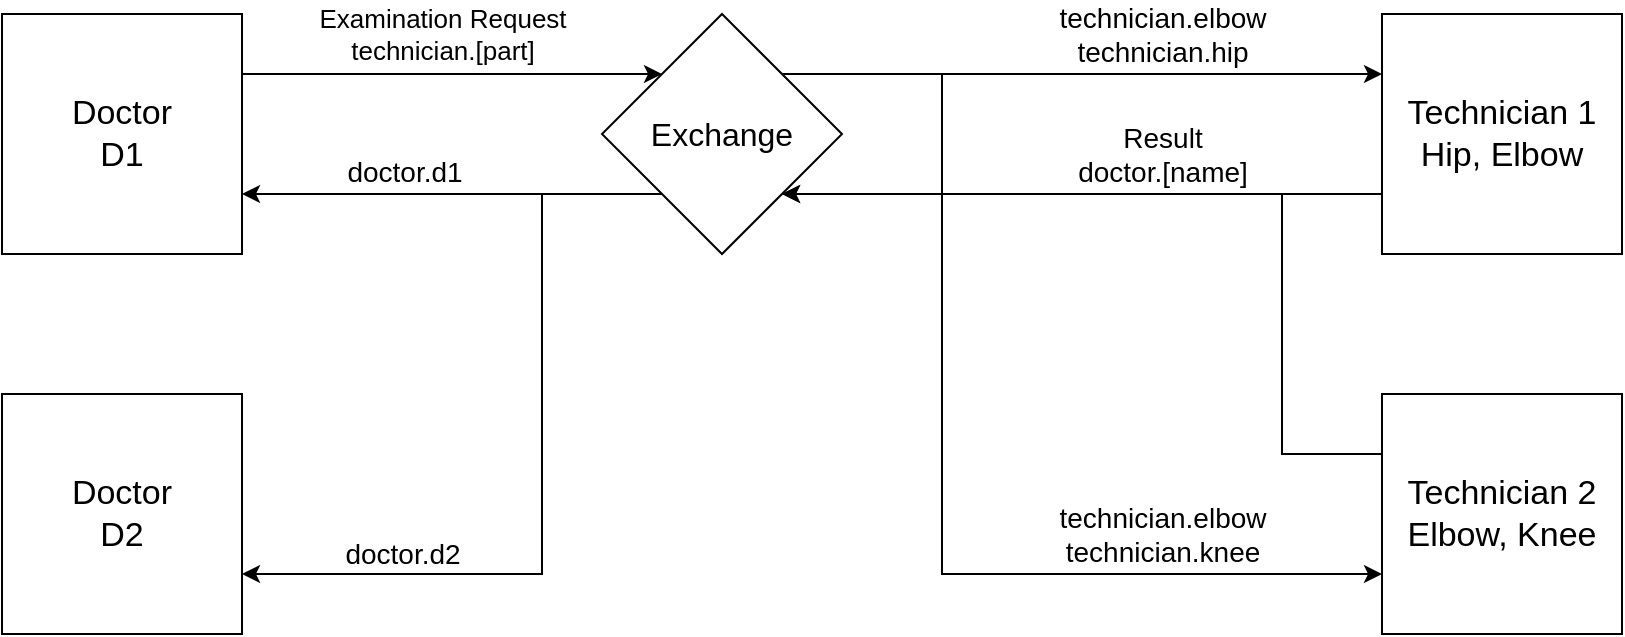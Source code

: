 <mxfile version="24.4.4" type="device">
  <diagram name="Page-1" id="sI9e1fHFrfJs-_LdTwua">
    <mxGraphModel dx="1651" dy="655" grid="1" gridSize="10" guides="1" tooltips="1" connect="1" arrows="1" fold="1" page="1" pageScale="1" pageWidth="1169" pageHeight="827" math="0" shadow="0">
      <root>
        <mxCell id="0" />
        <mxCell id="1" parent="0" />
        <mxCell id="vs6JcDgXwGCLQ-Z0eXuk-1" value="&lt;font style=&quot;font-size: 17px;&quot;&gt;Doctor&lt;br&gt;D1&lt;/font&gt;" style="whiteSpace=wrap;html=1;aspect=fixed;" vertex="1" parent="1">
          <mxGeometry x="120" y="80" width="120" height="120" as="geometry" />
        </mxCell>
        <mxCell id="vs6JcDgXwGCLQ-Z0eXuk-8" style="edgeStyle=orthogonalEdgeStyle;rounded=0;orthogonalLoop=1;jettySize=auto;html=1;exitX=0;exitY=0.75;exitDx=0;exitDy=0;entryX=1;entryY=1;entryDx=0;entryDy=0;" edge="1" parent="1" source="vs6JcDgXwGCLQ-Z0eXuk-2" target="vs6JcDgXwGCLQ-Z0eXuk-3">
          <mxGeometry relative="1" as="geometry" />
        </mxCell>
        <mxCell id="vs6JcDgXwGCLQ-Z0eXuk-9" value="&lt;font style=&quot;font-size: 14px;&quot;&gt;Result&lt;/font&gt;&lt;div&gt;&lt;font style=&quot;font-size: 14px;&quot;&gt;doctor.[name]&lt;/font&gt;&lt;/div&gt;" style="edgeLabel;html=1;align=center;verticalAlign=middle;resizable=0;points=[];" vertex="1" connectable="0" parent="vs6JcDgXwGCLQ-Z0eXuk-8">
          <mxGeometry x="-0.267" y="-2" relative="1" as="geometry">
            <mxPoint y="-18" as="offset" />
          </mxGeometry>
        </mxCell>
        <mxCell id="vs6JcDgXwGCLQ-Z0eXuk-2" value="&lt;font style=&quot;font-size: 17px;&quot;&gt;Technician 1&lt;br&gt;Hip, Elbow&lt;/font&gt;" style="whiteSpace=wrap;html=1;aspect=fixed;" vertex="1" parent="1">
          <mxGeometry x="810" y="80" width="120" height="120" as="geometry" />
        </mxCell>
        <mxCell id="vs6JcDgXwGCLQ-Z0eXuk-6" value="&lt;font style=&quot;font-size: 14px;&quot;&gt;technician.elbow&lt;br&gt;technician.hip&lt;/font&gt;" style="edgeStyle=orthogonalEdgeStyle;rounded=0;orthogonalLoop=1;jettySize=auto;html=1;exitX=1;exitY=0;exitDx=0;exitDy=0;entryX=0;entryY=0.25;entryDx=0;entryDy=0;" edge="1" parent="1">
          <mxGeometry x="0.267" y="20" relative="1" as="geometry">
            <mxPoint x="510" y="110" as="sourcePoint" />
            <mxPoint x="810" y="110" as="targetPoint" />
            <mxPoint as="offset" />
          </mxGeometry>
        </mxCell>
        <mxCell id="vs6JcDgXwGCLQ-Z0eXuk-7" value="&lt;font style=&quot;font-size: 14px;&quot;&gt;technician.elbow&lt;br&gt;technician.knee&lt;/font&gt;" style="edgeStyle=orthogonalEdgeStyle;rounded=0;orthogonalLoop=1;jettySize=auto;html=1;exitX=1;exitY=0;exitDx=0;exitDy=0;entryX=0;entryY=0.75;entryDx=0;entryDy=0;" edge="1" parent="1" source="vs6JcDgXwGCLQ-Z0eXuk-3" target="vs6JcDgXwGCLQ-Z0eXuk-5">
          <mxGeometry x="0.6" y="20" relative="1" as="geometry">
            <Array as="points">
              <mxPoint x="590" y="110" />
              <mxPoint x="590" y="360" />
            </Array>
            <mxPoint as="offset" />
          </mxGeometry>
        </mxCell>
        <mxCell id="vs6JcDgXwGCLQ-Z0eXuk-11" style="edgeStyle=orthogonalEdgeStyle;rounded=0;orthogonalLoop=1;jettySize=auto;html=1;exitX=0;exitY=1;exitDx=0;exitDy=0;entryX=1;entryY=0.75;entryDx=0;entryDy=0;" edge="1" parent="1" source="vs6JcDgXwGCLQ-Z0eXuk-3" target="vs6JcDgXwGCLQ-Z0eXuk-1">
          <mxGeometry relative="1" as="geometry" />
        </mxCell>
        <mxCell id="vs6JcDgXwGCLQ-Z0eXuk-14" value="&lt;font style=&quot;font-size: 14px;&quot;&gt;doctor.d1&lt;/font&gt;" style="edgeLabel;html=1;align=center;verticalAlign=middle;resizable=0;points=[];" vertex="1" connectable="0" parent="vs6JcDgXwGCLQ-Z0eXuk-11">
          <mxGeometry x="0.229" relative="1" as="geometry">
            <mxPoint y="-11" as="offset" />
          </mxGeometry>
        </mxCell>
        <mxCell id="vs6JcDgXwGCLQ-Z0eXuk-13" value="&lt;font style=&quot;font-size: 14px;&quot;&gt;doctor.d2&lt;/font&gt;" style="edgeStyle=orthogonalEdgeStyle;rounded=0;orthogonalLoop=1;jettySize=auto;html=1;exitX=0;exitY=1;exitDx=0;exitDy=0;entryX=1;entryY=0.75;entryDx=0;entryDy=0;" edge="1" parent="1">
          <mxGeometry x="0.6" y="-10" relative="1" as="geometry">
            <mxPoint x="450" y="170" as="sourcePoint" />
            <mxPoint x="240" y="360" as="targetPoint" />
            <Array as="points">
              <mxPoint x="390" y="170" />
              <mxPoint x="390" y="360" />
            </Array>
            <mxPoint as="offset" />
          </mxGeometry>
        </mxCell>
        <mxCell id="vs6JcDgXwGCLQ-Z0eXuk-3" value="&lt;font style=&quot;font-size: 16px;&quot;&gt;Exchange&lt;/font&gt;" style="rhombus;whiteSpace=wrap;html=1;" vertex="1" parent="1">
          <mxGeometry x="420" y="80" width="120" height="120" as="geometry" />
        </mxCell>
        <mxCell id="vs6JcDgXwGCLQ-Z0eXuk-4" value="&lt;font style=&quot;font-size: 13px;&quot;&gt;Examination Request&lt;br&gt;technician.[part]&lt;/font&gt;" style="endArrow=classic;html=1;rounded=0;exitX=1;exitY=0.25;exitDx=0;exitDy=0;entryX=0;entryY=0;entryDx=0;entryDy=0;" edge="1" parent="1" source="vs6JcDgXwGCLQ-Z0eXuk-1" target="vs6JcDgXwGCLQ-Z0eXuk-3">
          <mxGeometry x="-0.048" y="20" width="50" height="50" relative="1" as="geometry">
            <mxPoint x="560" y="600" as="sourcePoint" />
            <mxPoint x="610" y="550" as="targetPoint" />
            <mxPoint as="offset" />
          </mxGeometry>
        </mxCell>
        <mxCell id="vs6JcDgXwGCLQ-Z0eXuk-10" style="edgeStyle=orthogonalEdgeStyle;rounded=0;orthogonalLoop=1;jettySize=auto;html=1;exitX=0;exitY=0.25;exitDx=0;exitDy=0;entryX=1;entryY=1;entryDx=0;entryDy=0;" edge="1" parent="1" source="vs6JcDgXwGCLQ-Z0eXuk-5" target="vs6JcDgXwGCLQ-Z0eXuk-3">
          <mxGeometry relative="1" as="geometry">
            <Array as="points">
              <mxPoint x="760" y="300" />
              <mxPoint x="760" y="170" />
            </Array>
          </mxGeometry>
        </mxCell>
        <mxCell id="vs6JcDgXwGCLQ-Z0eXuk-5" value="&lt;font style=&quot;font-size: 17px;&quot;&gt;Technician 2&lt;br&gt;Elbow, Knee&lt;/font&gt;" style="whiteSpace=wrap;html=1;aspect=fixed;" vertex="1" parent="1">
          <mxGeometry x="810" y="270" width="120" height="120" as="geometry" />
        </mxCell>
        <mxCell id="vs6JcDgXwGCLQ-Z0eXuk-12" value="&lt;font style=&quot;font-size: 17px;&quot;&gt;Doctor&lt;br&gt;D2&lt;/font&gt;" style="whiteSpace=wrap;html=1;aspect=fixed;" vertex="1" parent="1">
          <mxGeometry x="120" y="270" width="120" height="120" as="geometry" />
        </mxCell>
      </root>
    </mxGraphModel>
  </diagram>
</mxfile>
